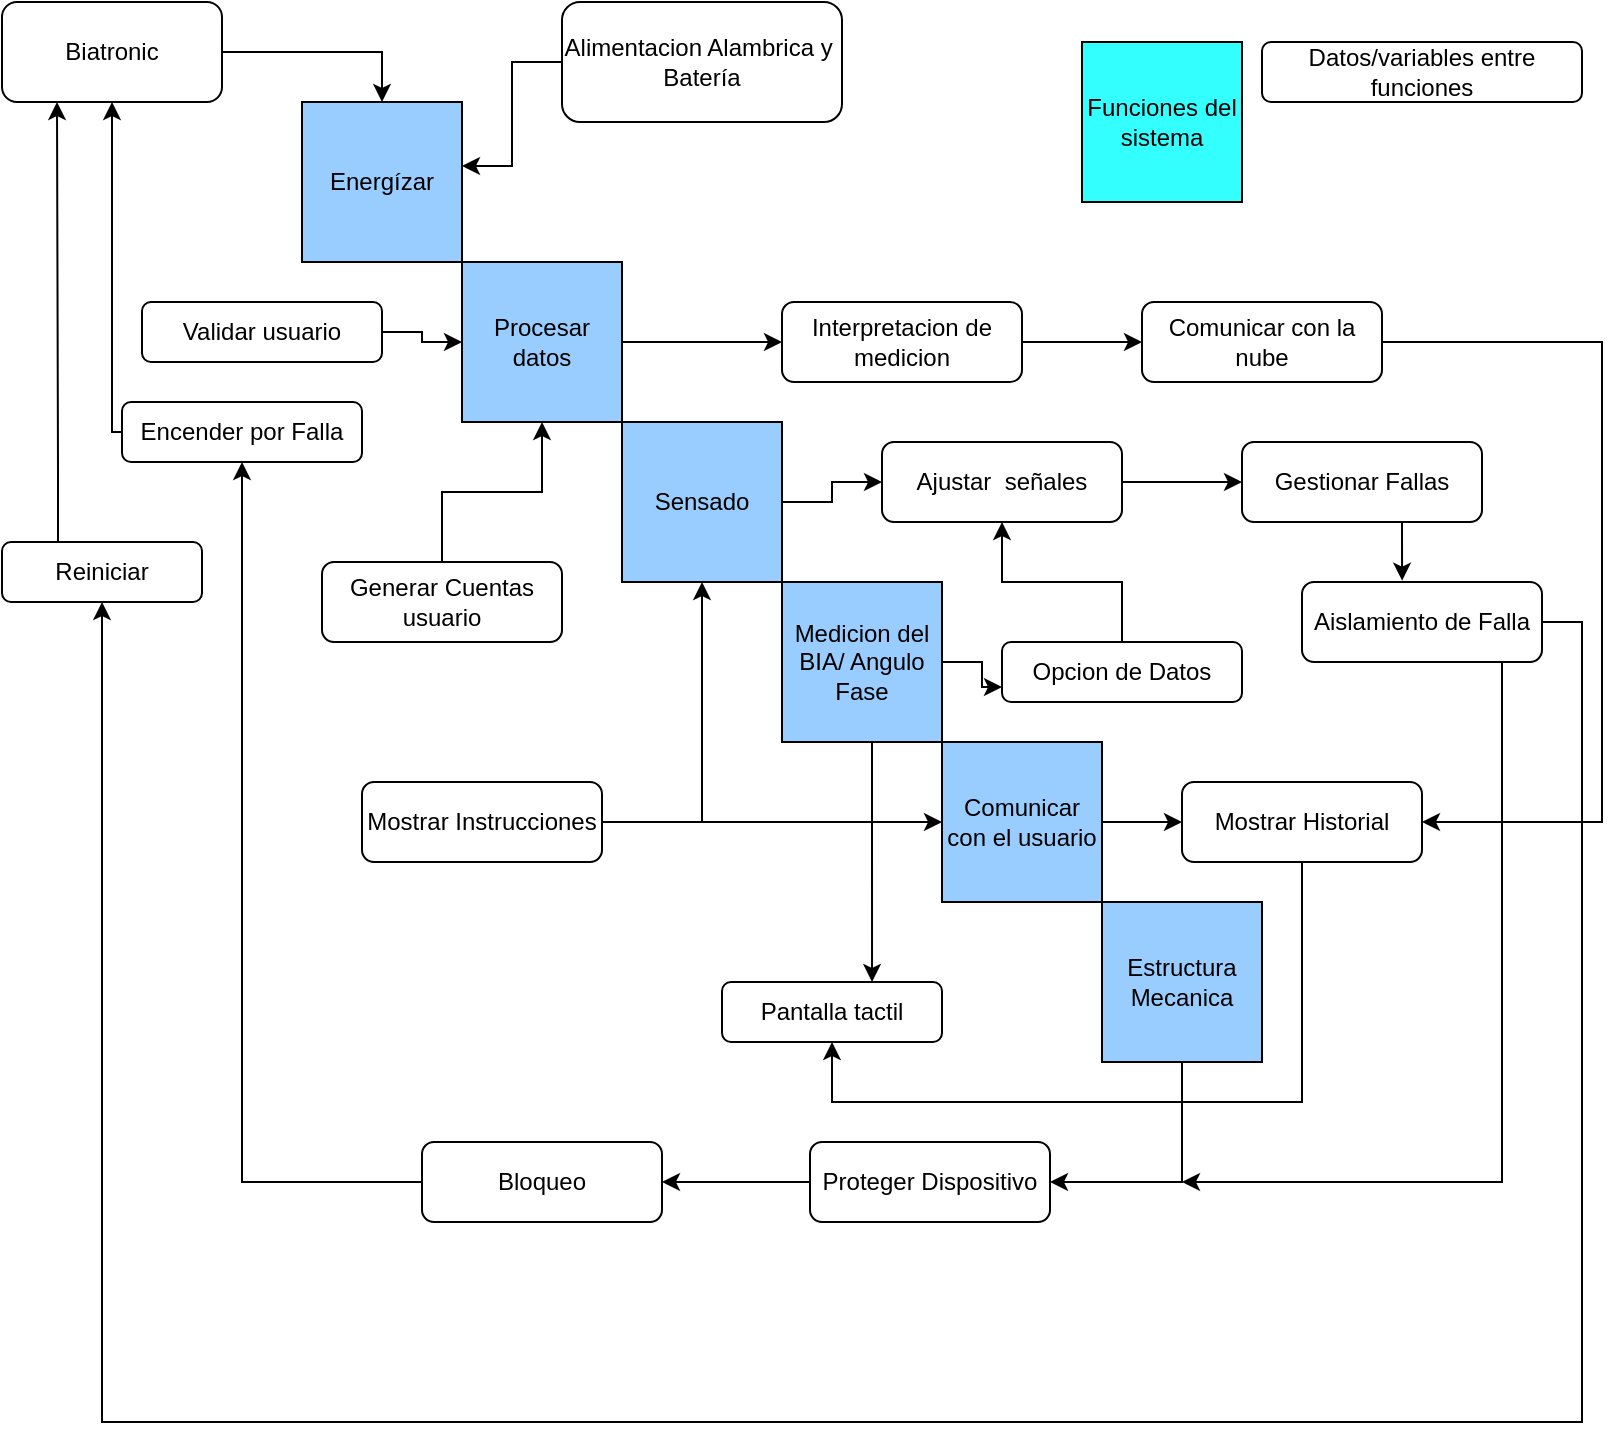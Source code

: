 <mxfile version="13.9.9" type="device"><diagram id="wzGjonE2NauFZ-ziEh6W" name="Página-1"><mxGraphModel dx="1092" dy="494" grid="1" gridSize="10" guides="1" tooltips="1" connect="1" arrows="1" fold="1" page="1" pageScale="1" pageWidth="827" pageHeight="1169" math="0" shadow="0"><root><mxCell id="0"/><mxCell id="1" parent="0"/><mxCell id="Kz7hLiq9eZqrv7Diau2g-1" value="Energízar" style="whiteSpace=wrap;html=1;aspect=fixed;fillColor=#99CCFF;" parent="1" vertex="1"><mxGeometry x="160" y="80" width="80" height="80" as="geometry"/></mxCell><mxCell id="Kz7hLiq9eZqrv7Diau2g-23" style="edgeStyle=orthogonalEdgeStyle;rounded=0;orthogonalLoop=1;jettySize=auto;html=1;exitX=1;exitY=0.5;exitDx=0;exitDy=0;entryX=0;entryY=0.5;entryDx=0;entryDy=0;" parent="1" source="Kz7hLiq9eZqrv7Diau2g-2" target="Kz7hLiq9eZqrv7Diau2g-22" edge="1"><mxGeometry relative="1" as="geometry"/></mxCell><mxCell id="Kz7hLiq9eZqrv7Diau2g-2" value="Procesar datos" style="whiteSpace=wrap;html=1;aspect=fixed;fillColor=#99CCFF;" parent="1" vertex="1"><mxGeometry x="240" y="160" width="80" height="80" as="geometry"/></mxCell><mxCell id="Kz7hLiq9eZqrv7Diau2g-16" style="edgeStyle=orthogonalEdgeStyle;rounded=0;orthogonalLoop=1;jettySize=auto;html=1;exitX=1;exitY=0.5;exitDx=0;exitDy=0;entryX=0;entryY=0.5;entryDx=0;entryDy=0;" parent="1" source="Kz7hLiq9eZqrv7Diau2g-3" target="Kz7hLiq9eZqrv7Diau2g-15" edge="1"><mxGeometry relative="1" as="geometry"/></mxCell><mxCell id="Kz7hLiq9eZqrv7Diau2g-3" value="Sensado" style="whiteSpace=wrap;html=1;aspect=fixed;fillColor=#99CCFF;" parent="1" vertex="1"><mxGeometry x="320" y="240" width="80" height="80" as="geometry"/></mxCell><mxCell id="Kz7hLiq9eZqrv7Diau2g-31" style="edgeStyle=orthogonalEdgeStyle;rounded=0;orthogonalLoop=1;jettySize=auto;html=1;entryX=0;entryY=0.75;entryDx=0;entryDy=0;" parent="1" source="Kz7hLiq9eZqrv7Diau2g-4" target="Kz7hLiq9eZqrv7Diau2g-30" edge="1"><mxGeometry relative="1" as="geometry"/></mxCell><mxCell id="Kz7hLiq9eZqrv7Diau2g-42" style="edgeStyle=orthogonalEdgeStyle;rounded=0;orthogonalLoop=1;jettySize=auto;html=1;entryX=0.682;entryY=0;entryDx=0;entryDy=0;entryPerimeter=0;" parent="1" source="Kz7hLiq9eZqrv7Diau2g-4" target="Kz7hLiq9eZqrv7Diau2g-41" edge="1"><mxGeometry relative="1" as="geometry"><Array as="points"><mxPoint x="445" y="440"/><mxPoint x="445" y="440"/></Array></mxGeometry></mxCell><mxCell id="Kz7hLiq9eZqrv7Diau2g-4" value="Medicion del BIA/ Angulo Fase" style="whiteSpace=wrap;html=1;aspect=fixed;fillColor=#99CCFF;" parent="1" vertex="1"><mxGeometry x="400" y="320" width="80" height="80" as="geometry"/></mxCell><mxCell id="oi77CECGK6j_a-UyTV9N-3" style="edgeStyle=orthogonalEdgeStyle;rounded=0;orthogonalLoop=1;jettySize=auto;html=1;entryX=0;entryY=0.5;entryDx=0;entryDy=0;" edge="1" parent="1" source="Kz7hLiq9eZqrv7Diau2g-5" target="Kz7hLiq9eZqrv7Diau2g-36"><mxGeometry relative="1" as="geometry"/></mxCell><mxCell id="Kz7hLiq9eZqrv7Diau2g-5" value="Comunicar con el usuario" style="whiteSpace=wrap;html=1;aspect=fixed;fillColor=#99CCFF;" parent="1" vertex="1"><mxGeometry x="480" y="400" width="80" height="80" as="geometry"/></mxCell><mxCell id="Kz7hLiq9eZqrv7Diau2g-44" style="edgeStyle=orthogonalEdgeStyle;rounded=0;orthogonalLoop=1;jettySize=auto;html=1;entryX=1;entryY=0.5;entryDx=0;entryDy=0;" parent="1" source="Kz7hLiq9eZqrv7Diau2g-7" target="Kz7hLiq9eZqrv7Diau2g-43" edge="1"><mxGeometry relative="1" as="geometry"><Array as="points"><mxPoint x="600" y="620"/></Array></mxGeometry></mxCell><mxCell id="Kz7hLiq9eZqrv7Diau2g-7" value="Estructura Mecanica" style="whiteSpace=wrap;html=1;aspect=fixed;fillColor=#99CCFF;" parent="1" vertex="1"><mxGeometry x="560" y="480" width="80" height="80" as="geometry"/></mxCell><mxCell id="Kz7hLiq9eZqrv7Diau2g-50" style="edgeStyle=orthogonalEdgeStyle;rounded=0;orthogonalLoop=1;jettySize=auto;html=1;entryX=0.5;entryY=0;entryDx=0;entryDy=0;" parent="1" source="Kz7hLiq9eZqrv7Diau2g-9" target="Kz7hLiq9eZqrv7Diau2g-1" edge="1"><mxGeometry relative="1" as="geometry"/></mxCell><mxCell id="Kz7hLiq9eZqrv7Diau2g-9" value="Biatronic" style="rounded=1;whiteSpace=wrap;html=1;" parent="1" vertex="1"><mxGeometry x="10" y="30" width="110" height="50" as="geometry"/></mxCell><mxCell id="Kz7hLiq9eZqrv7Diau2g-27" style="edgeStyle=orthogonalEdgeStyle;rounded=0;orthogonalLoop=1;jettySize=auto;html=1;exitX=1;exitY=0.5;exitDx=0;exitDy=0;" parent="1" source="Kz7hLiq9eZqrv7Diau2g-15" target="Kz7hLiq9eZqrv7Diau2g-26" edge="1"><mxGeometry relative="1" as="geometry"/></mxCell><mxCell id="Kz7hLiq9eZqrv7Diau2g-15" value="Ajustar&amp;nbsp; señales" style="rounded=1;whiteSpace=wrap;html=1;" parent="1" vertex="1"><mxGeometry x="450" y="250" width="120" height="40" as="geometry"/></mxCell><mxCell id="Kz7hLiq9eZqrv7Diau2g-18" style="edgeStyle=orthogonalEdgeStyle;rounded=0;orthogonalLoop=1;jettySize=auto;html=1;entryX=1;entryY=0.4;entryDx=0;entryDy=0;entryPerimeter=0;" parent="1" source="Kz7hLiq9eZqrv7Diau2g-17" target="Kz7hLiq9eZqrv7Diau2g-1" edge="1"><mxGeometry relative="1" as="geometry"/></mxCell><mxCell id="Kz7hLiq9eZqrv7Diau2g-17" value="Alimentacion Alambrica y&amp;nbsp; Batería" style="rounded=1;whiteSpace=wrap;html=1;" parent="1" vertex="1"><mxGeometry x="290" y="30" width="140" height="60" as="geometry"/></mxCell><mxCell id="Kz7hLiq9eZqrv7Diau2g-21" style="edgeStyle=orthogonalEdgeStyle;rounded=0;orthogonalLoop=1;jettySize=auto;html=1;entryX=0;entryY=0.5;entryDx=0;entryDy=0;" parent="1" source="Kz7hLiq9eZqrv7Diau2g-20" target="Kz7hLiq9eZqrv7Diau2g-2" edge="1"><mxGeometry relative="1" as="geometry"/></mxCell><mxCell id="Kz7hLiq9eZqrv7Diau2g-20" value="Validar usuario" style="rounded=1;whiteSpace=wrap;html=1;" parent="1" vertex="1"><mxGeometry x="80" y="180" width="120" height="30" as="geometry"/></mxCell><mxCell id="Kz7hLiq9eZqrv7Diau2g-25" style="edgeStyle=orthogonalEdgeStyle;rounded=0;orthogonalLoop=1;jettySize=auto;html=1;exitX=1;exitY=0.5;exitDx=0;exitDy=0;" parent="1" source="Kz7hLiq9eZqrv7Diau2g-22" target="Kz7hLiq9eZqrv7Diau2g-24" edge="1"><mxGeometry relative="1" as="geometry"/></mxCell><mxCell id="Kz7hLiq9eZqrv7Diau2g-22" value="Interpretacion de medicion" style="rounded=1;whiteSpace=wrap;html=1;" parent="1" vertex="1"><mxGeometry x="400" y="180" width="120" height="40" as="geometry"/></mxCell><mxCell id="Kz7hLiq9eZqrv7Diau2g-38" style="edgeStyle=orthogonalEdgeStyle;rounded=0;orthogonalLoop=1;jettySize=auto;html=1;entryX=1;entryY=0.5;entryDx=0;entryDy=0;" parent="1" source="Kz7hLiq9eZqrv7Diau2g-24" target="Kz7hLiq9eZqrv7Diau2g-36" edge="1"><mxGeometry relative="1" as="geometry"><mxPoint x="820" y="420" as="targetPoint"/><Array as="points"><mxPoint x="810" y="200"/><mxPoint x="810" y="440"/></Array></mxGeometry></mxCell><mxCell id="Kz7hLiq9eZqrv7Diau2g-24" value="Comunicar con la nube" style="rounded=1;whiteSpace=wrap;html=1;" parent="1" vertex="1"><mxGeometry x="580" y="180" width="120" height="40" as="geometry"/></mxCell><mxCell id="Kz7hLiq9eZqrv7Diau2g-29" style="edgeStyle=orthogonalEdgeStyle;rounded=0;orthogonalLoop=1;jettySize=auto;html=1;exitX=0.5;exitY=1;exitDx=0;exitDy=0;entryX=0.417;entryY=-0.017;entryDx=0;entryDy=0;entryPerimeter=0;" parent="1" source="Kz7hLiq9eZqrv7Diau2g-26" target="Kz7hLiq9eZqrv7Diau2g-28" edge="1"><mxGeometry relative="1" as="geometry"/></mxCell><mxCell id="Kz7hLiq9eZqrv7Diau2g-26" value="Gestionar Fallas" style="rounded=1;whiteSpace=wrap;html=1;" parent="1" vertex="1"><mxGeometry x="630" y="250" width="120" height="40" as="geometry"/></mxCell><mxCell id="Kz7hLiq9eZqrv7Diau2g-34" style="edgeStyle=orthogonalEdgeStyle;rounded=0;orthogonalLoop=1;jettySize=auto;html=1;exitX=1;exitY=0.5;exitDx=0;exitDy=0;entryX=0.5;entryY=1;entryDx=0;entryDy=0;" parent="1" source="Kz7hLiq9eZqrv7Diau2g-28" target="Kz7hLiq9eZqrv7Diau2g-33" edge="1"><mxGeometry relative="1" as="geometry"><mxPoint x="60" y="360" as="targetPoint"/><Array as="points"><mxPoint x="800" y="340"/><mxPoint x="800" y="740"/><mxPoint x="60" y="740"/></Array></mxGeometry></mxCell><mxCell id="Kz7hLiq9eZqrv7Diau2g-45" style="edgeStyle=orthogonalEdgeStyle;rounded=0;orthogonalLoop=1;jettySize=auto;html=1;" parent="1" source="Kz7hLiq9eZqrv7Diau2g-28" edge="1"><mxGeometry relative="1" as="geometry"><mxPoint x="600" y="620" as="targetPoint"/><Array as="points"><mxPoint x="760" y="470"/><mxPoint x="760" y="470"/></Array></mxGeometry></mxCell><mxCell id="Kz7hLiq9eZqrv7Diau2g-28" value="Aislamiento de Falla" style="rounded=1;whiteSpace=wrap;html=1;" parent="1" vertex="1"><mxGeometry x="660" y="320" width="120" height="40" as="geometry"/></mxCell><mxCell id="Kz7hLiq9eZqrv7Diau2g-52" value="" style="edgeStyle=orthogonalEdgeStyle;rounded=0;orthogonalLoop=1;jettySize=auto;html=1;" parent="1" source="Kz7hLiq9eZqrv7Diau2g-30" target="Kz7hLiq9eZqrv7Diau2g-15" edge="1"><mxGeometry relative="1" as="geometry"/></mxCell><mxCell id="Kz7hLiq9eZqrv7Diau2g-30" value="Opcion de Datos" style="rounded=1;whiteSpace=wrap;html=1;" parent="1" vertex="1"><mxGeometry x="510" y="350" width="120" height="30" as="geometry"/></mxCell><mxCell id="Kz7hLiq9eZqrv7Diau2g-35" style="edgeStyle=orthogonalEdgeStyle;rounded=0;orthogonalLoop=1;jettySize=auto;html=1;exitX=0.25;exitY=0;exitDx=0;exitDy=0;entryX=0.25;entryY=1;entryDx=0;entryDy=0;" parent="1" source="Kz7hLiq9eZqrv7Diau2g-33" target="Kz7hLiq9eZqrv7Diau2g-9" edge="1"><mxGeometry relative="1" as="geometry"><Array as="points"><mxPoint x="38" y="265"/><mxPoint x="38" y="205"/></Array></mxGeometry></mxCell><mxCell id="Kz7hLiq9eZqrv7Diau2g-33" value="Reiniciar" style="rounded=1;whiteSpace=wrap;html=1;" parent="1" vertex="1"><mxGeometry x="10" y="300" width="100" height="30" as="geometry"/></mxCell><mxCell id="Kz7hLiq9eZqrv7Diau2g-58" style="edgeStyle=orthogonalEdgeStyle;rounded=0;orthogonalLoop=1;jettySize=auto;html=1;exitX=0.5;exitY=1;exitDx=0;exitDy=0;entryX=0.5;entryY=1;entryDx=0;entryDy=0;" parent="1" source="Kz7hLiq9eZqrv7Diau2g-36" target="Kz7hLiq9eZqrv7Diau2g-41" edge="1"><mxGeometry relative="1" as="geometry"><Array as="points"><mxPoint x="660" y="580"/><mxPoint x="425" y="580"/></Array></mxGeometry></mxCell><mxCell id="Kz7hLiq9eZqrv7Diau2g-36" value="Mostrar Historial" style="rounded=1;whiteSpace=wrap;html=1;" parent="1" vertex="1"><mxGeometry x="600" y="420" width="120" height="40" as="geometry"/></mxCell><mxCell id="Kz7hLiq9eZqrv7Diau2g-41" value="Pantalla tactil" style="rounded=1;whiteSpace=wrap;html=1;" parent="1" vertex="1"><mxGeometry x="370" y="520" width="110" height="30" as="geometry"/></mxCell><mxCell id="Kz7hLiq9eZqrv7Diau2g-48" style="edgeStyle=orthogonalEdgeStyle;rounded=0;orthogonalLoop=1;jettySize=auto;html=1;exitX=0;exitY=0.5;exitDx=0;exitDy=0;entryX=1;entryY=0.5;entryDx=0;entryDy=0;" parent="1" source="Kz7hLiq9eZqrv7Diau2g-43" target="Kz7hLiq9eZqrv7Diau2g-46" edge="1"><mxGeometry relative="1" as="geometry"/></mxCell><mxCell id="Kz7hLiq9eZqrv7Diau2g-43" value="Proteger Dispositivo" style="rounded=1;whiteSpace=wrap;html=1;" parent="1" vertex="1"><mxGeometry x="414" y="600" width="120" height="40" as="geometry"/></mxCell><mxCell id="Kz7hLiq9eZqrv7Diau2g-49" style="edgeStyle=orthogonalEdgeStyle;rounded=0;orthogonalLoop=1;jettySize=auto;html=1;exitX=0;exitY=0.5;exitDx=0;exitDy=0;entryX=0.5;entryY=1;entryDx=0;entryDy=0;" parent="1" source="Kz7hLiq9eZqrv7Diau2g-46" edge="1" target="Kz7hLiq9eZqrv7Diau2g-53"><mxGeometry relative="1" as="geometry"><mxPoint x="130" y="270" as="targetPoint"/><Array as="points"><mxPoint x="130" y="620"/></Array></mxGeometry></mxCell><mxCell id="Kz7hLiq9eZqrv7Diau2g-46" value="Bloqueo" style="rounded=1;whiteSpace=wrap;html=1;fillColor=#FFFFFF;" parent="1" vertex="1"><mxGeometry x="220" y="600" width="120" height="40" as="geometry"/></mxCell><mxCell id="Kz7hLiq9eZqrv7Diau2g-54" style="edgeStyle=orthogonalEdgeStyle;rounded=0;orthogonalLoop=1;jettySize=auto;html=1;entryX=0.5;entryY=1;entryDx=0;entryDy=0;" parent="1" source="Kz7hLiq9eZqrv7Diau2g-53" target="Kz7hLiq9eZqrv7Diau2g-9" edge="1"><mxGeometry relative="1" as="geometry"><Array as="points"><mxPoint x="65" y="245"/></Array></mxGeometry></mxCell><mxCell id="Kz7hLiq9eZqrv7Diau2g-53" value="Encender por Falla" style="rounded=1;whiteSpace=wrap;html=1;fillColor=#FFFFFF;" parent="1" vertex="1"><mxGeometry x="70" y="230" width="120" height="30" as="geometry"/></mxCell><mxCell id="Kz7hLiq9eZqrv7Diau2g-59" value="Datos/variables entre funciones" style="rounded=1;whiteSpace=wrap;html=1;" parent="1" vertex="1"><mxGeometry x="640" y="50" width="160" height="30" as="geometry"/></mxCell><mxCell id="Kz7hLiq9eZqrv7Diau2g-60" value="Funciones del sistema" style="whiteSpace=wrap;html=1;aspect=fixed;fillColor=#33FFFF;" parent="1" vertex="1"><mxGeometry x="550" y="50" width="80" height="80" as="geometry"/></mxCell><mxCell id="oi77CECGK6j_a-UyTV9N-9" style="edgeStyle=orthogonalEdgeStyle;rounded=0;orthogonalLoop=1;jettySize=auto;html=1;entryX=0.5;entryY=1;entryDx=0;entryDy=0;" edge="1" parent="1" source="oi77CECGK6j_a-UyTV9N-1" target="Kz7hLiq9eZqrv7Diau2g-2"><mxGeometry relative="1" as="geometry"/></mxCell><mxCell id="oi77CECGK6j_a-UyTV9N-1" value="Generar Cuentas usuario" style="rounded=1;whiteSpace=wrap;html=1;" vertex="1" parent="1"><mxGeometry x="170" y="310" width="120" height="40" as="geometry"/></mxCell><mxCell id="oi77CECGK6j_a-UyTV9N-6" style="edgeStyle=orthogonalEdgeStyle;rounded=0;orthogonalLoop=1;jettySize=auto;html=1;" edge="1" parent="1" source="oi77CECGK6j_a-UyTV9N-4" target="Kz7hLiq9eZqrv7Diau2g-5"><mxGeometry relative="1" as="geometry"/></mxCell><mxCell id="oi77CECGK6j_a-UyTV9N-7" style="edgeStyle=orthogonalEdgeStyle;rounded=0;orthogonalLoop=1;jettySize=auto;html=1;entryX=0.5;entryY=1;entryDx=0;entryDy=0;" edge="1" parent="1" source="oi77CECGK6j_a-UyTV9N-4" target="Kz7hLiq9eZqrv7Diau2g-3"><mxGeometry relative="1" as="geometry"/></mxCell><mxCell id="oi77CECGK6j_a-UyTV9N-4" value="Mostrar Instrucciones" style="rounded=1;whiteSpace=wrap;html=1;" vertex="1" parent="1"><mxGeometry x="190" y="420" width="120" height="40" as="geometry"/></mxCell></root></mxGraphModel></diagram></mxfile>